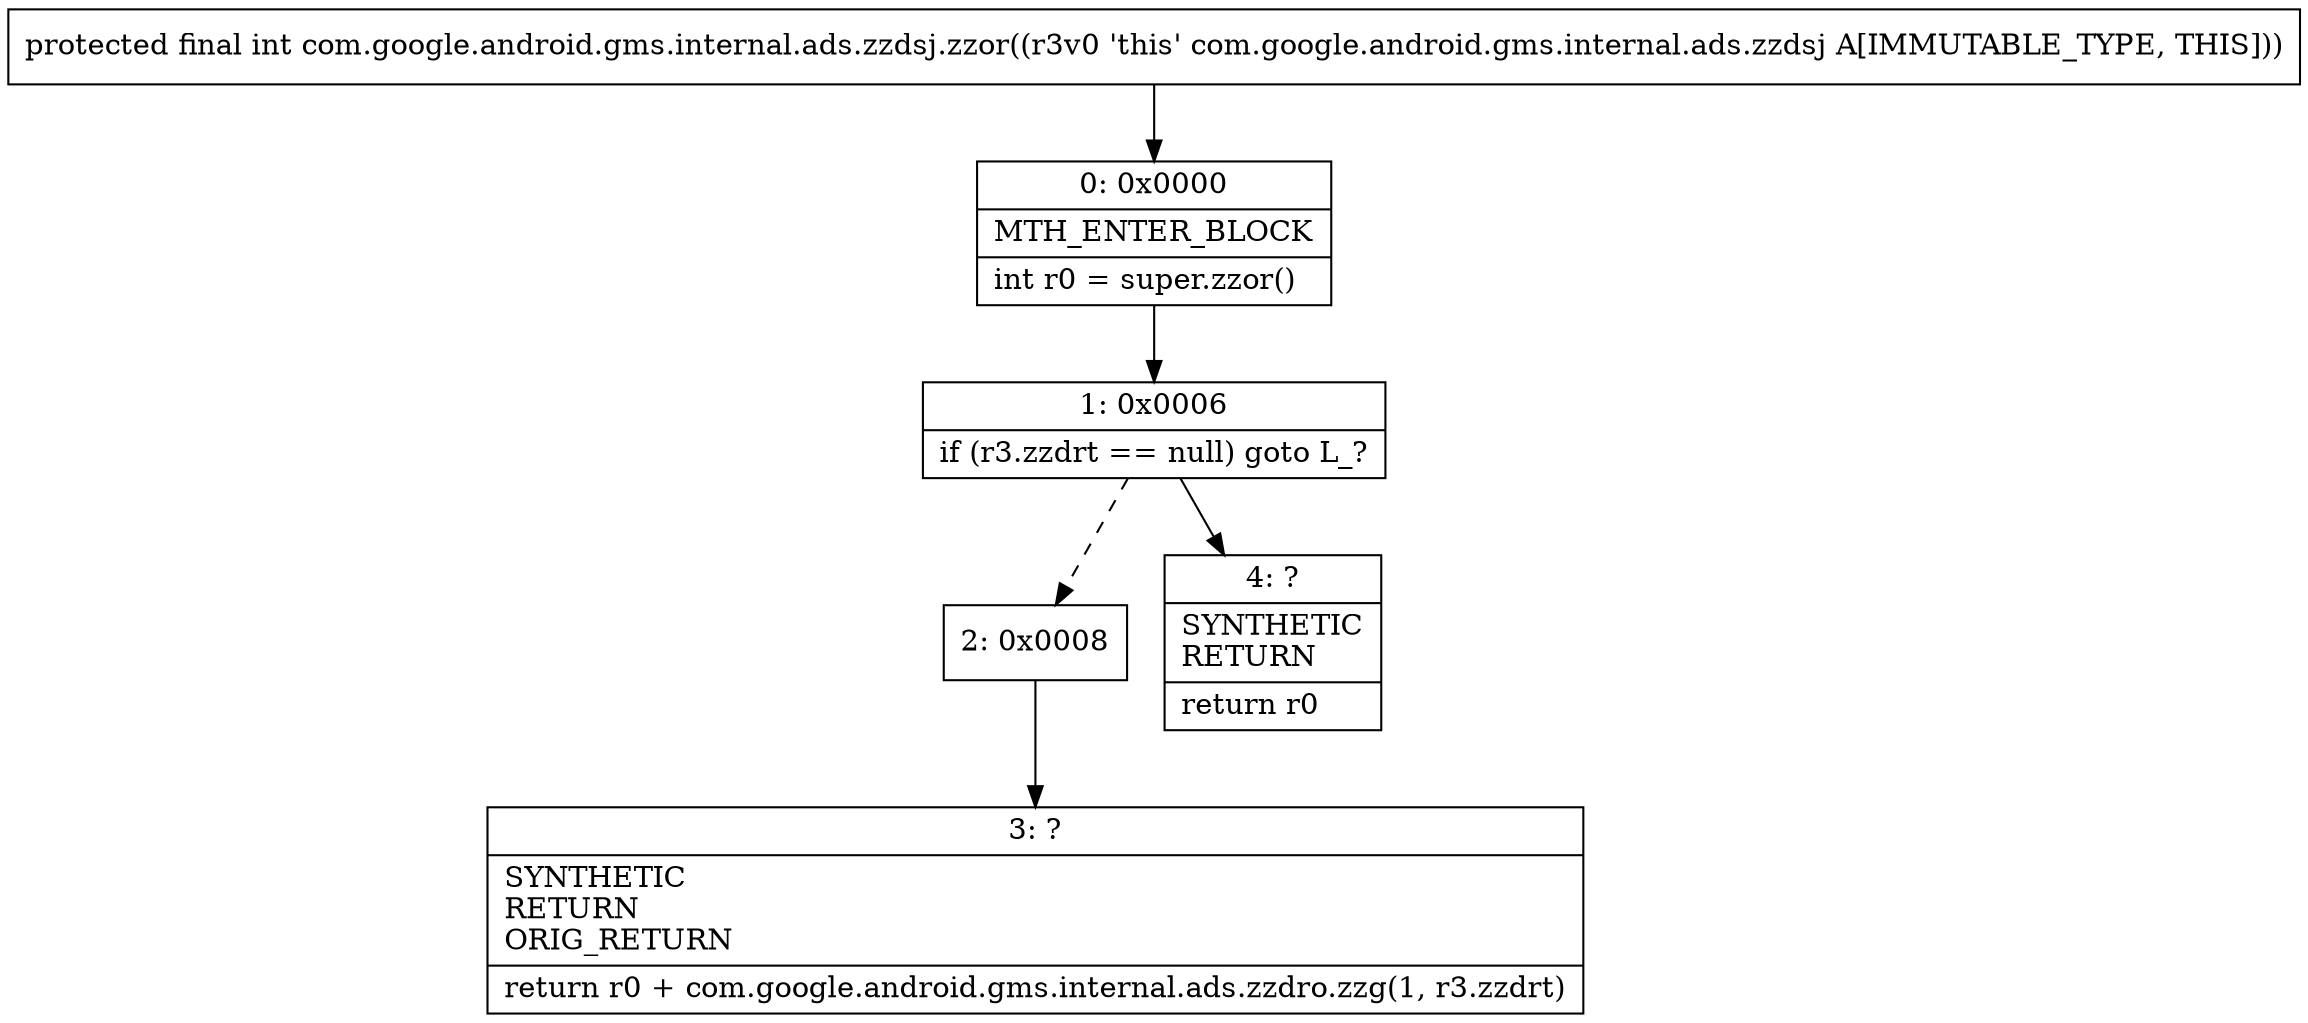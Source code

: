 digraph "CFG forcom.google.android.gms.internal.ads.zzdsj.zzor()I" {
Node_0 [shape=record,label="{0\:\ 0x0000|MTH_ENTER_BLOCK\l|int r0 = super.zzor()\l}"];
Node_1 [shape=record,label="{1\:\ 0x0006|if (r3.zzdrt == null) goto L_?\l}"];
Node_2 [shape=record,label="{2\:\ 0x0008}"];
Node_3 [shape=record,label="{3\:\ ?|SYNTHETIC\lRETURN\lORIG_RETURN\l|return r0 + com.google.android.gms.internal.ads.zzdro.zzg(1, r3.zzdrt)\l}"];
Node_4 [shape=record,label="{4\:\ ?|SYNTHETIC\lRETURN\l|return r0\l}"];
MethodNode[shape=record,label="{protected final int com.google.android.gms.internal.ads.zzdsj.zzor((r3v0 'this' com.google.android.gms.internal.ads.zzdsj A[IMMUTABLE_TYPE, THIS])) }"];
MethodNode -> Node_0;
Node_0 -> Node_1;
Node_1 -> Node_2[style=dashed];
Node_1 -> Node_4;
Node_2 -> Node_3;
}

